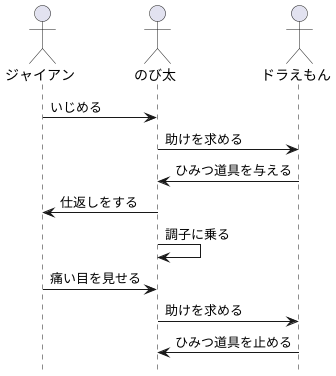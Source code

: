 @startuml
hide footbox
actor takeshi as "ジャイアン"
actor nobita as "のび太"
actor dora as "ドラえもん"
takeshi -> nobita: いじめる
nobita -> dora: 助けを求める
dora -> nobita : ひみつ道具を与える
nobita -> takeshi : 仕返しをする
nobita -> nobita : 調子に乗る
takeshi -> nobita : 痛い目を見せる
nobita -> dora : 助けを求める
dora -> nobita : ひみつ道具を止める
@enduml